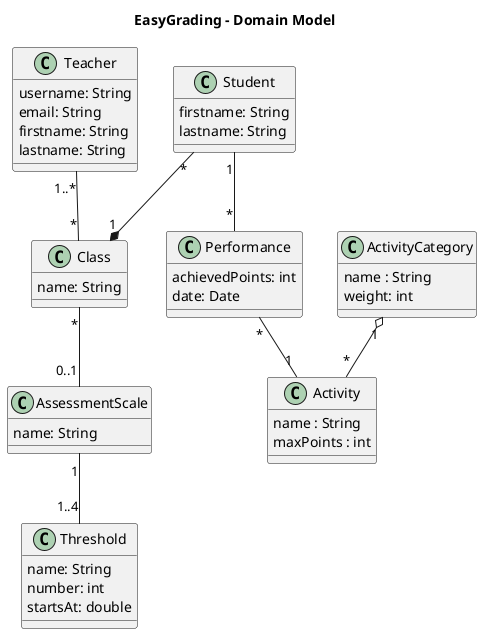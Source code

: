 @startuml

title EasyGrading - Domain Model

class Student {
    firstname: String
    lastname: String
}

class Class {
    name: String
}

class Teacher {
    username: String
    email: String
    firstname: String
    lastname: String
}


Student "*" --* "1" Class
Teacher "1..*" -- "*" Class



class ActivityCategory {
    name : String
    weight: int
}

class Activity {
    name : String
    maxPoints : int
}

class Performance {
    achievedPoints: int
    date: Date
}

class AssessmentScale {
   name: String
}

Class "*" -- "0..1" AssessmentScale

class Threshold {
    name: String
    number: int
    startsAt: double
}

AssessmentScale "1" -- "1..4" Threshold

Student "1" -- "*" Performance
Performance "*" -- "1" Activity

ActivityCategory "1" o-- "*" Activity


@enduml